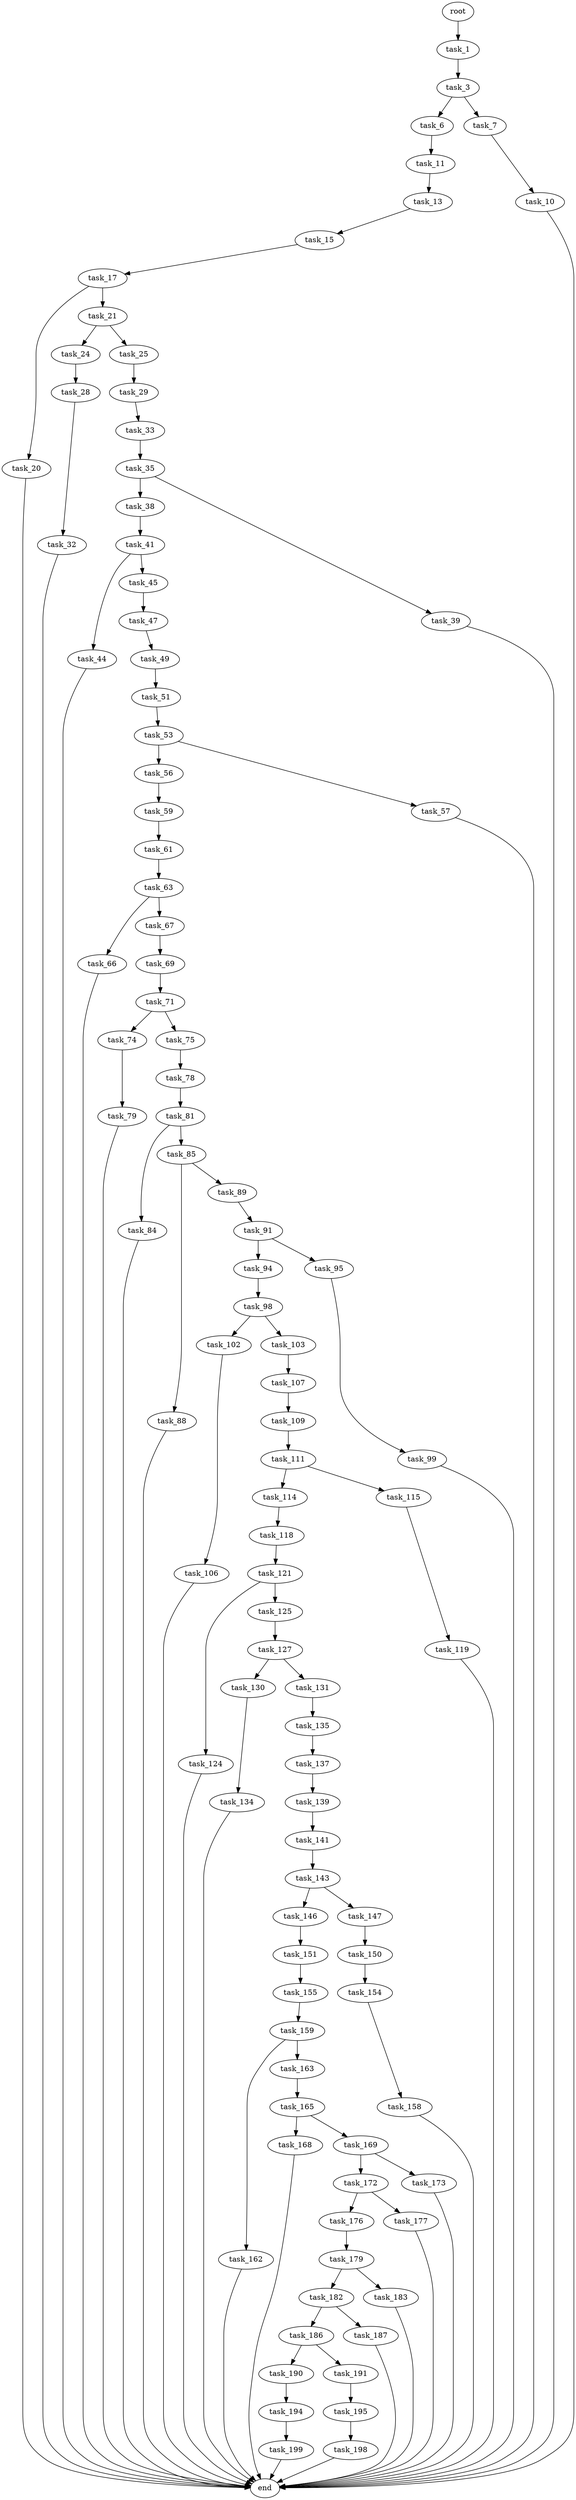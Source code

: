 digraph G {
  root [size="0.000000"];
  task_1 [size="1073741824000.000000"];
  task_3 [size="28991029248.000000"];
  task_6 [size="23393991344.000000"];
  task_7 [size="9512647377.000000"];
  task_11 [size="8589934592.000000"];
  task_10 [size="231928233984.000000"];
  end [size="0.000000"];
  task_13 [size="19151789455.000000"];
  task_15 [size="28991029248.000000"];
  task_17 [size="17140537115.000000"];
  task_20 [size="231928233984.000000"];
  task_21 [size="22900787415.000000"];
  task_24 [size="28991029248.000000"];
  task_25 [size="175034681412.000000"];
  task_28 [size="51052461584.000000"];
  task_29 [size="68719476736.000000"];
  task_32 [size="460413028709.000000"];
  task_33 [size="38522813892.000000"];
  task_35 [size="10494044578.000000"];
  task_38 [size="17237008501.000000"];
  task_39 [size="231928233984.000000"];
  task_41 [size="68719476736.000000"];
  task_44 [size="341143112.000000"];
  task_45 [size="183737622456.000000"];
  task_47 [size="3887692825.000000"];
  task_49 [size="368293445632.000000"];
  task_51 [size="37051957672.000000"];
  task_53 [size="1073741824000.000000"];
  task_56 [size="231928233984.000000"];
  task_57 [size="6122064394.000000"];
  task_59 [size="231928233984.000000"];
  task_61 [size="135367607028.000000"];
  task_63 [size="47833835511.000000"];
  task_66 [size="266572718432.000000"];
  task_67 [size="134217728000.000000"];
  task_69 [size="853360639872.000000"];
  task_71 [size="33518566294.000000"];
  task_74 [size="18186136078.000000"];
  task_75 [size="484465307122.000000"];
  task_79 [size="368293445632.000000"];
  task_78 [size="1733793948.000000"];
  task_81 [size="800608646032.000000"];
  task_84 [size="231928233984.000000"];
  task_85 [size="37553049111.000000"];
  task_88 [size="96342237614.000000"];
  task_89 [size="147419650923.000000"];
  task_91 [size="68719476736.000000"];
  task_94 [size="134217728000.000000"];
  task_95 [size="2099643964.000000"];
  task_98 [size="5560528925.000000"];
  task_99 [size="6654700816.000000"];
  task_102 [size="515012624877.000000"];
  task_103 [size="16817191234.000000"];
  task_106 [size="68719476736.000000"];
  task_107 [size="10260992248.000000"];
  task_109 [size="3450211160.000000"];
  task_111 [size="395244464.000000"];
  task_114 [size="10145590144.000000"];
  task_115 [size="5942917569.000000"];
  task_118 [size="10773784072.000000"];
  task_119 [size="8589934592.000000"];
  task_121 [size="6905565838.000000"];
  task_124 [size="1219295311.000000"];
  task_125 [size="137451345300.000000"];
  task_127 [size="855230631415.000000"];
  task_130 [size="25092511112.000000"];
  task_131 [size="782757789696.000000"];
  task_134 [size="873768902674.000000"];
  task_135 [size="40309426703.000000"];
  task_137 [size="432704628406.000000"];
  task_139 [size="368293445632.000000"];
  task_141 [size="28991029248.000000"];
  task_143 [size="7880344899.000000"];
  task_146 [size="28991029248.000000"];
  task_147 [size="1238282820198.000000"];
  task_151 [size="4292747978.000000"];
  task_150 [size="1354982790.000000"];
  task_154 [size="1073741824000.000000"];
  task_155 [size="8042259188.000000"];
  task_158 [size="311450633.000000"];
  task_159 [size="68719476736.000000"];
  task_162 [size="28719794074.000000"];
  task_163 [size="368293445632.000000"];
  task_165 [size="24605607983.000000"];
  task_168 [size="1043745171996.000000"];
  task_169 [size="549755813888.000000"];
  task_172 [size="248283517406.000000"];
  task_173 [size="34658986409.000000"];
  task_176 [size="98226050568.000000"];
  task_177 [size="8589934592.000000"];
  task_179 [size="68719476736.000000"];
  task_182 [size="2213246886.000000"];
  task_183 [size="20797103206.000000"];
  task_186 [size="35219786641.000000"];
  task_187 [size="1073741824000.000000"];
  task_190 [size="7328602558.000000"];
  task_191 [size="17534014194.000000"];
  task_194 [size="921593886660.000000"];
  task_195 [size="782757789696.000000"];
  task_199 [size="236576728561.000000"];
  task_198 [size="1073741824000.000000"];

  root -> task_1 [size="1.000000"];
  task_1 -> task_3 [size="838860800.000000"];
  task_3 -> task_6 [size="75497472.000000"];
  task_3 -> task_7 [size="75497472.000000"];
  task_6 -> task_11 [size="838860800.000000"];
  task_7 -> task_10 [size="209715200.000000"];
  task_11 -> task_13 [size="33554432.000000"];
  task_10 -> end [size="1.000000"];
  task_13 -> task_15 [size="679477248.000000"];
  task_15 -> task_17 [size="75497472.000000"];
  task_17 -> task_20 [size="411041792.000000"];
  task_17 -> task_21 [size="411041792.000000"];
  task_20 -> end [size="1.000000"];
  task_21 -> task_24 [size="33554432.000000"];
  task_21 -> task_25 [size="33554432.000000"];
  task_24 -> task_28 [size="75497472.000000"];
  task_25 -> task_29 [size="134217728.000000"];
  task_28 -> task_32 [size="838860800.000000"];
  task_29 -> task_33 [size="134217728.000000"];
  task_32 -> end [size="1.000000"];
  task_33 -> task_35 [size="134217728.000000"];
  task_35 -> task_38 [size="301989888.000000"];
  task_35 -> task_39 [size="301989888.000000"];
  task_38 -> task_41 [size="301989888.000000"];
  task_39 -> end [size="1.000000"];
  task_41 -> task_44 [size="134217728.000000"];
  task_41 -> task_45 [size="134217728.000000"];
  task_44 -> end [size="1.000000"];
  task_45 -> task_47 [size="134217728.000000"];
  task_47 -> task_49 [size="75497472.000000"];
  task_49 -> task_51 [size="411041792.000000"];
  task_51 -> task_53 [size="838860800.000000"];
  task_53 -> task_56 [size="838860800.000000"];
  task_53 -> task_57 [size="838860800.000000"];
  task_56 -> task_59 [size="301989888.000000"];
  task_57 -> end [size="1.000000"];
  task_59 -> task_61 [size="301989888.000000"];
  task_61 -> task_63 [size="411041792.000000"];
  task_63 -> task_66 [size="209715200.000000"];
  task_63 -> task_67 [size="209715200.000000"];
  task_66 -> end [size="1.000000"];
  task_67 -> task_69 [size="209715200.000000"];
  task_69 -> task_71 [size="536870912.000000"];
  task_71 -> task_74 [size="838860800.000000"];
  task_71 -> task_75 [size="838860800.000000"];
  task_74 -> task_79 [size="679477248.000000"];
  task_75 -> task_78 [size="838860800.000000"];
  task_79 -> end [size="1.000000"];
  task_78 -> task_81 [size="75497472.000000"];
  task_81 -> task_84 [size="536870912.000000"];
  task_81 -> task_85 [size="536870912.000000"];
  task_84 -> end [size="1.000000"];
  task_85 -> task_88 [size="75497472.000000"];
  task_85 -> task_89 [size="75497472.000000"];
  task_88 -> end [size="1.000000"];
  task_89 -> task_91 [size="209715200.000000"];
  task_91 -> task_94 [size="134217728.000000"];
  task_91 -> task_95 [size="134217728.000000"];
  task_94 -> task_98 [size="209715200.000000"];
  task_95 -> task_99 [size="33554432.000000"];
  task_98 -> task_102 [size="679477248.000000"];
  task_98 -> task_103 [size="679477248.000000"];
  task_99 -> end [size="1.000000"];
  task_102 -> task_106 [size="838860800.000000"];
  task_103 -> task_107 [size="536870912.000000"];
  task_106 -> end [size="1.000000"];
  task_107 -> task_109 [size="209715200.000000"];
  task_109 -> task_111 [size="411041792.000000"];
  task_111 -> task_114 [size="33554432.000000"];
  task_111 -> task_115 [size="33554432.000000"];
  task_114 -> task_118 [size="536870912.000000"];
  task_115 -> task_119 [size="134217728.000000"];
  task_118 -> task_121 [size="838860800.000000"];
  task_119 -> end [size="1.000000"];
  task_121 -> task_124 [size="301989888.000000"];
  task_121 -> task_125 [size="301989888.000000"];
  task_124 -> end [size="1.000000"];
  task_125 -> task_127 [size="134217728.000000"];
  task_127 -> task_130 [size="838860800.000000"];
  task_127 -> task_131 [size="838860800.000000"];
  task_130 -> task_134 [size="536870912.000000"];
  task_131 -> task_135 [size="679477248.000000"];
  task_134 -> end [size="1.000000"];
  task_135 -> task_137 [size="679477248.000000"];
  task_137 -> task_139 [size="301989888.000000"];
  task_139 -> task_141 [size="411041792.000000"];
  task_141 -> task_143 [size="75497472.000000"];
  task_143 -> task_146 [size="301989888.000000"];
  task_143 -> task_147 [size="301989888.000000"];
  task_146 -> task_151 [size="75497472.000000"];
  task_147 -> task_150 [size="838860800.000000"];
  task_151 -> task_155 [size="209715200.000000"];
  task_150 -> task_154 [size="33554432.000000"];
  task_154 -> task_158 [size="838860800.000000"];
  task_155 -> task_159 [size="134217728.000000"];
  task_158 -> end [size="1.000000"];
  task_159 -> task_162 [size="134217728.000000"];
  task_159 -> task_163 [size="134217728.000000"];
  task_162 -> end [size="1.000000"];
  task_163 -> task_165 [size="411041792.000000"];
  task_165 -> task_168 [size="679477248.000000"];
  task_165 -> task_169 [size="679477248.000000"];
  task_168 -> end [size="1.000000"];
  task_169 -> task_172 [size="536870912.000000"];
  task_169 -> task_173 [size="536870912.000000"];
  task_172 -> task_176 [size="411041792.000000"];
  task_172 -> task_177 [size="411041792.000000"];
  task_173 -> end [size="1.000000"];
  task_176 -> task_179 [size="75497472.000000"];
  task_177 -> end [size="1.000000"];
  task_179 -> task_182 [size="134217728.000000"];
  task_179 -> task_183 [size="134217728.000000"];
  task_182 -> task_186 [size="134217728.000000"];
  task_182 -> task_187 [size="134217728.000000"];
  task_183 -> end [size="1.000000"];
  task_186 -> task_190 [size="838860800.000000"];
  task_186 -> task_191 [size="838860800.000000"];
  task_187 -> end [size="1.000000"];
  task_190 -> task_194 [size="134217728.000000"];
  task_191 -> task_195 [size="536870912.000000"];
  task_194 -> task_199 [size="838860800.000000"];
  task_195 -> task_198 [size="679477248.000000"];
  task_199 -> end [size="1.000000"];
  task_198 -> end [size="1.000000"];
}
